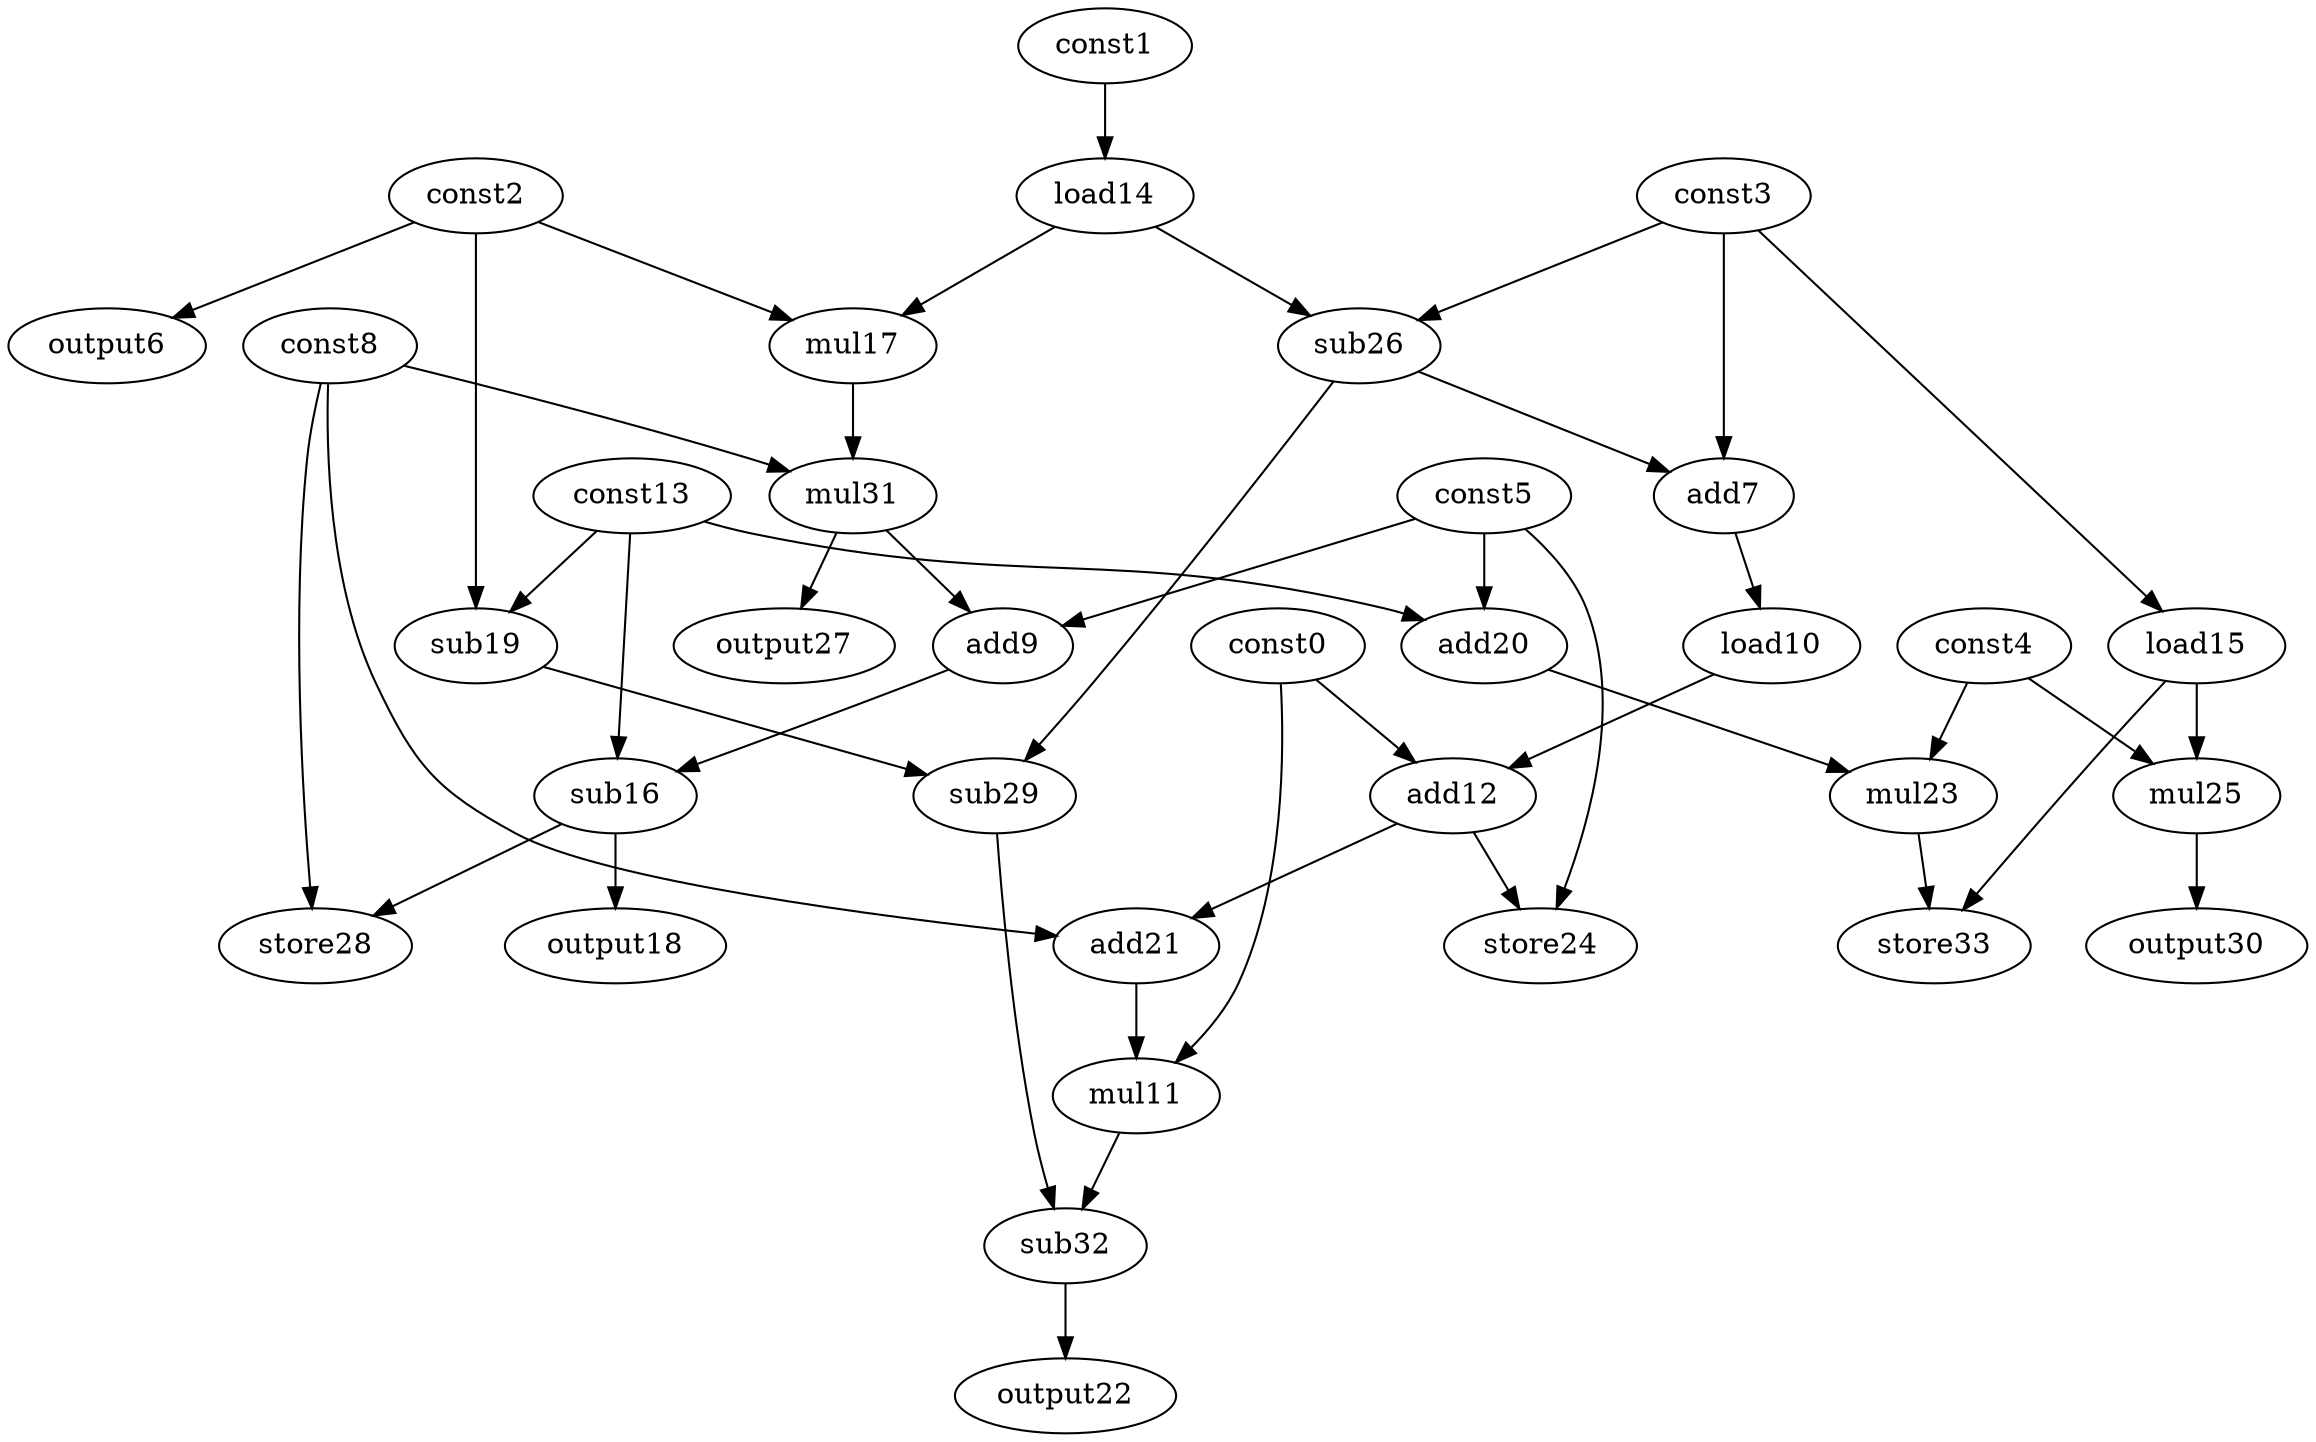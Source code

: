 digraph G { 
const0[opcode=const]; 
const1[opcode=const]; 
const2[opcode=const]; 
const3[opcode=const]; 
const4[opcode=const]; 
const5[opcode=const]; 
output6[opcode=output]; 
add7[opcode=add]; 
const8[opcode=const]; 
add9[opcode=add]; 
load10[opcode=load]; 
mul11[opcode=mul]; 
add12[opcode=add]; 
const13[opcode=const]; 
load14[opcode=load]; 
load15[opcode=load]; 
sub16[opcode=sub]; 
mul17[opcode=mul]; 
output18[opcode=output]; 
sub19[opcode=sub]; 
add20[opcode=add]; 
add21[opcode=add]; 
output22[opcode=output]; 
mul23[opcode=mul]; 
store24[opcode=store]; 
mul25[opcode=mul]; 
sub26[opcode=sub]; 
output27[opcode=output]; 
store28[opcode=store]; 
sub29[opcode=sub]; 
output30[opcode=output]; 
mul31[opcode=mul]; 
sub32[opcode=sub]; 
store33[opcode=store]; 
const2->output6[operand=0];
const1->load14[operand=0];
const3->load15[operand=0];
const2->sub19[operand=0];
const13->sub19[operand=1];
const13->add20[operand=0];
const5->add20[operand=1];
const2->mul17[operand=0];
load14->mul17[operand=1];
const4->mul23[operand=0];
add20->mul23[operand=1];
const4->mul25[operand=0];
load15->mul25[operand=1];
const3->sub26[operand=0];
load14->sub26[operand=1];
sub26->add7[operand=0];
const3->add7[operand=1];
sub26->sub29[operand=0];
sub19->sub29[operand=1];
mul25->output30[operand=0];
const8->mul31[operand=0];
mul17->mul31[operand=1];
load15->store33[operand=0];
mul23->store33[operand=1];
const5->add9[operand=0];
mul31->add9[operand=1];
add7->load10[operand=0];
mul31->output27[operand=0];
const0->add12[operand=0];
load10->add12[operand=1];
add9->sub16[operand=0];
const13->sub16[operand=1];
sub16->output18[operand=0];
const8->add21[operand=0];
add12->add21[operand=1];
add12->store24[operand=0];
const5->store24[operand=1];
sub16->store28[operand=0];
const8->store28[operand=1];
const0->mul11[operand=0];
add21->mul11[operand=1];
mul11->sub32[operand=0];
sub29->sub32[operand=1];
sub32->output22[operand=0];
}

